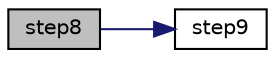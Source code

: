 digraph "step8"
{
  edge [fontname="Helvetica",fontsize="10",labelfontname="Helvetica",labelfontsize="10"];
  node [fontname="Helvetica",fontsize="10",shape=record];
  rankdir="LR";
  Node88 [label="step8",height=0.2,width=0.4,color="black", fillcolor="grey75", style="filled", fontcolor="black"];
  Node88 -> Node89 [color="midnightblue",fontsize="10",style="solid",fontname="Helvetica"];
  Node89 [label="step9",height=0.2,width=0.4,color="black", fillcolor="white", style="filled",URL="$d9/d4b/alphabet2_8_c.html#a23e5e69193b86fbfe05b8fad607861d8"];
}
